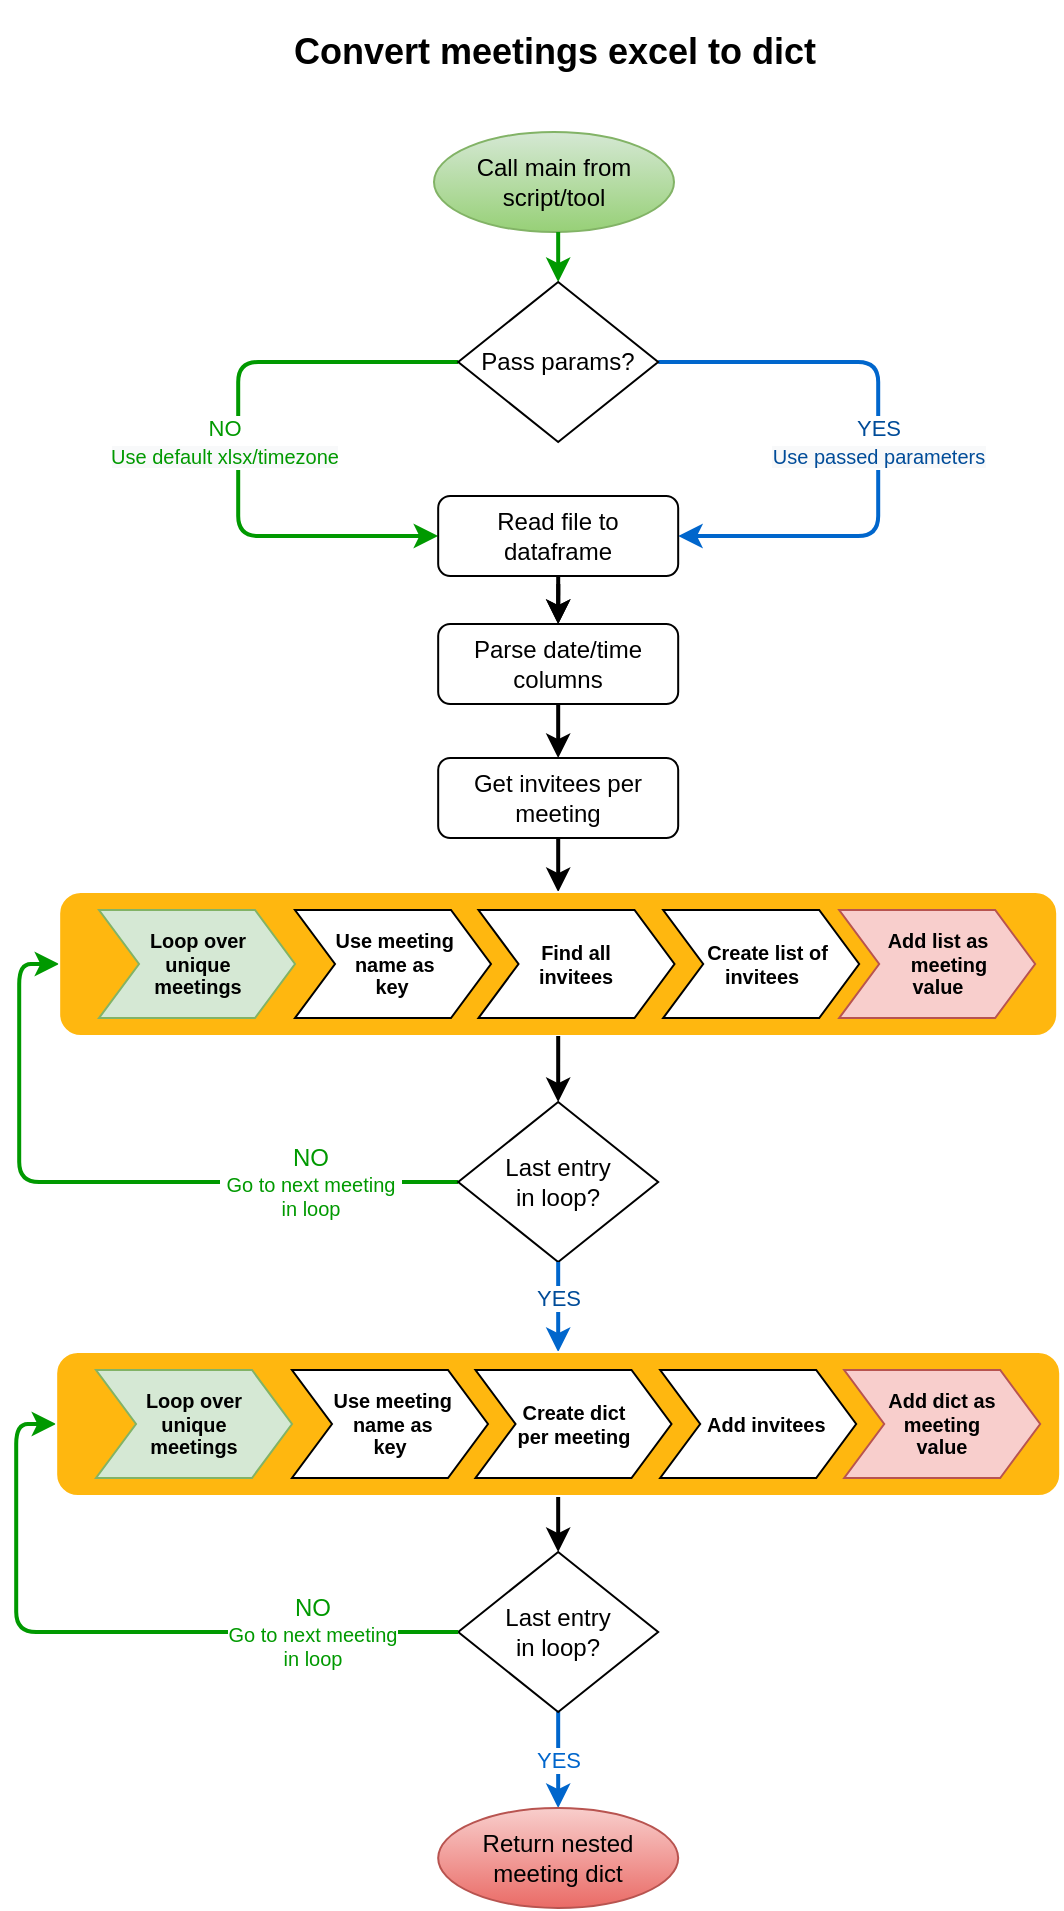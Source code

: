 <mxfile version="14.6.13" type="device"><diagram id="C5RBs43oDa-KdzZeNtuy" name="Page-1"><mxGraphModel dx="1220" dy="1037" grid="0" gridSize="10" guides="1" tooltips="1" connect="1" arrows="1" fold="1" page="1" pageScale="1" pageWidth="827" pageHeight="1169" math="0" shadow="0"><root><mxCell id="WIyWlLk6GJQsqaUBKTNV-0"/><mxCell id="WIyWlLk6GJQsqaUBKTNV-1" parent="WIyWlLk6GJQsqaUBKTNV-0"/><mxCell id="ReJE5lU1sMP6MGlXTFx2-0" value="&lt;h2&gt;Convert meetings excel to dict&lt;/h2&gt;" style="text;html=1;align=center;verticalAlign=middle;resizable=0;points=[];autosize=1;strokeColor=none;" vertex="1" parent="WIyWlLk6GJQsqaUBKTNV-1"><mxGeometry x="274" y="5" width="280" height="50" as="geometry"/></mxCell><mxCell id="ReJE5lU1sMP6MGlXTFx2-1" value="Call main from script/tool" style="ellipse;whiteSpace=wrap;html=1;gradientColor=#97d077;fillColor=#d5e8d4;strokeColor=#82b366;" vertex="1" parent="WIyWlLk6GJQsqaUBKTNV-1"><mxGeometry x="354" y="70" width="120" height="50" as="geometry"/></mxCell><mxCell id="ReJE5lU1sMP6MGlXTFx2-100" value="" style="edgeStyle=none;rounded=0;orthogonalLoop=1;jettySize=auto;html=1;strokeColor=#009900;strokeWidth=2;" edge="1" parent="WIyWlLk6GJQsqaUBKTNV-1" target="ReJE5lU1sMP6MGlXTFx2-106"><mxGeometry relative="1" as="geometry"><mxPoint x="416.09" y="120" as="sourcePoint"/></mxGeometry></mxCell><mxCell id="ReJE5lU1sMP6MGlXTFx2-102" style="edgeStyle=orthogonalEdgeStyle;rounded=1;orthogonalLoop=1;jettySize=auto;html=1;exitX=0;exitY=0.5;exitDx=0;exitDy=0;shadow=0;strokeColor=#009900;fillColor=#FFF700;strokeWidth=2;" edge="1" parent="WIyWlLk6GJQsqaUBKTNV-1" source="ReJE5lU1sMP6MGlXTFx2-106" target="ReJE5lU1sMP6MGlXTFx2-108"><mxGeometry relative="1" as="geometry"><mxPoint x="346.09" y="275" as="targetPoint"/><Array as="points"><mxPoint x="256.09" y="185"/><mxPoint x="256.09" y="272"/></Array></mxGeometry></mxCell><mxCell id="ReJE5lU1sMP6MGlXTFx2-103" value="&lt;font color=&quot;#009900&quot;&gt;NO&lt;br&gt;&lt;span style=&quot;font-size: 10px ; background-color: rgb(248 , 249 , 250)&quot;&gt;Use default xlsx/timezone&lt;/span&gt;&lt;/font&gt;&lt;span style=&quot;font-size: 10px ; background-color: rgb(248 , 249 , 250)&quot;&gt;&lt;br&gt;&lt;/span&gt;" style="edgeLabel;html=1;align=center;verticalAlign=middle;resizable=0;points=[];" vertex="1" connectable="0" parent="ReJE5lU1sMP6MGlXTFx2-102"><mxGeometry x="-0.539" y="2" relative="1" as="geometry"><mxPoint x="-49" y="38" as="offset"/></mxGeometry></mxCell><mxCell id="ReJE5lU1sMP6MGlXTFx2-104" style="edgeStyle=orthogonalEdgeStyle;rounded=1;orthogonalLoop=1;jettySize=auto;html=1;exitX=1;exitY=0.5;exitDx=0;exitDy=0;entryX=1;entryY=0.5;entryDx=0;entryDy=0;strokeColor=#0066CC;strokeWidth=2;" edge="1" parent="WIyWlLk6GJQsqaUBKTNV-1" source="ReJE5lU1sMP6MGlXTFx2-106" target="ReJE5lU1sMP6MGlXTFx2-108"><mxGeometry relative="1" as="geometry"><mxPoint x="466.09" y="295" as="targetPoint"/><Array as="points"><mxPoint x="576.09" y="185"/><mxPoint x="576.09" y="272"/></Array></mxGeometry></mxCell><mxCell id="ReJE5lU1sMP6MGlXTFx2-105" value="&lt;font color=&quot;#004c99&quot;&gt;YES&lt;br&gt;&lt;span style=&quot;font-size: 10px ; background-color: rgb(248 , 249 , 250)&quot;&gt;Use passed parameters&lt;/span&gt;&lt;/font&gt;" style="edgeLabel;html=1;align=center;verticalAlign=middle;resizable=0;points=[];" vertex="1" connectable="0" parent="ReJE5lU1sMP6MGlXTFx2-104"><mxGeometry x="-0.484" y="2" relative="1" as="geometry"><mxPoint x="33" y="42" as="offset"/></mxGeometry></mxCell><mxCell id="ReJE5lU1sMP6MGlXTFx2-106" value="Pass params?" style="rhombus;whiteSpace=wrap;html=1;" vertex="1" parent="WIyWlLk6GJQsqaUBKTNV-1"><mxGeometry x="366.09" y="145" width="100" height="80" as="geometry"/></mxCell><mxCell id="ReJE5lU1sMP6MGlXTFx2-180" style="edgeStyle=orthogonalEdgeStyle;rounded=0;orthogonalLoop=1;jettySize=auto;html=1;entryX=0.5;entryY=0;entryDx=0;entryDy=0;strokeWidth=2;" edge="1" parent="WIyWlLk6GJQsqaUBKTNV-1" target="ReJE5lU1sMP6MGlXTFx2-147"><mxGeometry relative="1" as="geometry"><mxPoint x="416.167" y="296" as="sourcePoint"/></mxGeometry></mxCell><mxCell id="ReJE5lU1sMP6MGlXTFx2-212" value="" style="edgeStyle=orthogonalEdgeStyle;rounded=1;orthogonalLoop=1;jettySize=auto;html=1;strokeWidth=2;" edge="1" parent="WIyWlLk6GJQsqaUBKTNV-1" source="ReJE5lU1sMP6MGlXTFx2-108" target="ReJE5lU1sMP6MGlXTFx2-147"><mxGeometry relative="1" as="geometry"/></mxCell><mxCell id="ReJE5lU1sMP6MGlXTFx2-108" value="Read file to dataframe" style="rounded=1;whiteSpace=wrap;html=1;fontSize=12;glass=0;strokeWidth=1;shadow=0;" vertex="1" parent="WIyWlLk6GJQsqaUBKTNV-1"><mxGeometry x="356.09" y="252" width="120" height="40" as="geometry"/></mxCell><mxCell id="ReJE5lU1sMP6MGlXTFx2-207" value="&lt;font color=&quot;#0066cc&quot;&gt;YES&lt;/font&gt;" style="edgeStyle=orthogonalEdgeStyle;rounded=1;orthogonalLoop=1;jettySize=auto;html=1;strokeWidth=2;exitX=0.5;exitY=1;exitDx=0;exitDy=0;strokeColor=#0066CC;entryX=0.5;entryY=0;entryDx=0;entryDy=0;" edge="1" parent="WIyWlLk6GJQsqaUBKTNV-1" source="ReJE5lU1sMP6MGlXTFx2-121" target="ReJE5lU1sMP6MGlXTFx2-211"><mxGeometry relative="1" as="geometry"><mxPoint x="416" y="898" as="targetPoint"/><mxPoint x="416" y="849" as="sourcePoint"/><Array as="points"/><mxPoint as="offset"/></mxGeometry></mxCell><mxCell id="ReJE5lU1sMP6MGlXTFx2-121" value="Last entry&lt;br&gt;in loop?" style="rhombus;whiteSpace=wrap;html=1;" vertex="1" parent="WIyWlLk6GJQsqaUBKTNV-1"><mxGeometry x="366.09" y="780" width="100" height="80" as="geometry"/></mxCell><mxCell id="ReJE5lU1sMP6MGlXTFx2-182" style="edgeStyle=orthogonalEdgeStyle;rounded=0;orthogonalLoop=1;jettySize=auto;html=1;entryX=0.5;entryY=0;entryDx=0;entryDy=0;strokeWidth=2;" edge="1" parent="WIyWlLk6GJQsqaUBKTNV-1" source="ReJE5lU1sMP6MGlXTFx2-145" target="ReJE5lU1sMP6MGlXTFx2-168"><mxGeometry relative="1" as="geometry"><mxPoint x="416.24" y="439.12" as="targetPoint"/><Array as="points"/></mxGeometry></mxCell><mxCell id="ReJE5lU1sMP6MGlXTFx2-145" value="Get invitees per meeting" style="rounded=1;whiteSpace=wrap;html=1;fontSize=12;glass=0;strokeWidth=1;shadow=0;" vertex="1" parent="WIyWlLk6GJQsqaUBKTNV-1"><mxGeometry x="356.09" y="383" width="120" height="40" as="geometry"/></mxCell><mxCell id="ReJE5lU1sMP6MGlXTFx2-181" style="edgeStyle=orthogonalEdgeStyle;rounded=0;orthogonalLoop=1;jettySize=auto;html=1;entryX=0.5;entryY=0;entryDx=0;entryDy=0;strokeWidth=2;" edge="1" parent="WIyWlLk6GJQsqaUBKTNV-1" target="ReJE5lU1sMP6MGlXTFx2-145"><mxGeometry relative="1" as="geometry"><mxPoint x="416.101" y="355" as="sourcePoint"/><mxPoint x="416" y="375" as="targetPoint"/></mxGeometry></mxCell><mxCell id="ReJE5lU1sMP6MGlXTFx2-147" value="Parse date/time columns" style="rounded=1;whiteSpace=wrap;html=1;fontSize=12;glass=0;strokeWidth=1;shadow=0;" vertex="1" parent="WIyWlLk6GJQsqaUBKTNV-1"><mxGeometry x="356.09" y="316" width="120" height="40" as="geometry"/></mxCell><mxCell id="ReJE5lU1sMP6MGlXTFx2-160" style="edgeStyle=orthogonalEdgeStyle;rounded=1;orthogonalLoop=1;jettySize=auto;html=1;exitX=0;exitY=0.5;exitDx=0;exitDy=0;shadow=0;strokeColor=#009900;fillColor=#FFF700;entryX=0;entryY=0.5;entryDx=0;entryDy=0;strokeWidth=2;" edge="1" parent="WIyWlLk6GJQsqaUBKTNV-1" source="ReJE5lU1sMP6MGlXTFx2-162" target="ReJE5lU1sMP6MGlXTFx2-168"><mxGeometry y="10" as="geometry"><mxPoint x="320" y="490" as="targetPoint"/></mxGeometry></mxCell><mxCell id="ReJE5lU1sMP6MGlXTFx2-161" value="&lt;h5&gt;&lt;font style=&quot;font-weight: normal&quot; color=&quot;#009900&quot;&gt;&lt;font style=&quot;font-size: 12px&quot;&gt;NO&lt;/font&gt;&lt;br&gt;&lt;font style=&quot;font-size: 10px&quot;&gt;&amp;nbsp;Go to next meeting&amp;nbsp;&lt;br&gt; in loop&lt;/font&gt;&lt;/font&gt;&lt;/h5&gt;" style="edgeLabel;html=1;align=center;verticalAlign=middle;resizable=0;points=[];" vertex="1" connectable="0" parent="ReJE5lU1sMP6MGlXTFx2-160"><mxGeometry x="-0.718" y="1" relative="1" as="geometry"><mxPoint x="-25" y="-1" as="offset"/></mxGeometry></mxCell><mxCell id="ReJE5lU1sMP6MGlXTFx2-162" value="Last entry&lt;br&gt;in loop?" style="rhombus;whiteSpace=wrap;html=1;" vertex="1" parent="WIyWlLk6GJQsqaUBKTNV-1"><mxGeometry x="366.09" y="555" width="100" height="80" as="geometry"/></mxCell><mxCell id="ReJE5lU1sMP6MGlXTFx2-189" value="" style="group" vertex="1" connectable="0" parent="WIyWlLk6GJQsqaUBKTNV-1"><mxGeometry x="166.59" y="450" width="499" height="72" as="geometry"/></mxCell><mxCell id="ReJE5lU1sMP6MGlXTFx2-168" value="" style="rounded=1;whiteSpace=wrap;html=1;shadow=0;strokeColor=#FFFFFF;fillColor=#FFB70F;" vertex="1" parent="ReJE5lU1sMP6MGlXTFx2-189"><mxGeometry width="499" height="72" as="geometry"/></mxCell><mxCell id="ReJE5lU1sMP6MGlXTFx2-169" value="&lt;h5&gt;&amp;nbsp;Use meeting&lt;br&gt;&amp;nbsp;name as &lt;br&gt;key&lt;/h5&gt;" style="shape=step;perimeter=stepPerimeter;whiteSpace=wrap;html=1;fixedSize=1;shadow=0;strokeColor=#000000;fillColor=#FFFFFF;" vertex="1" parent="ReJE5lU1sMP6MGlXTFx2-189"><mxGeometry x="117.908" y="9" width="97.993" height="54.0" as="geometry"/></mxCell><mxCell id="ReJE5lU1sMP6MGlXTFx2-171" value="&lt;h5&gt;Find all &lt;br&gt;invitees&lt;/h5&gt;" style="shape=step;perimeter=stepPerimeter;whiteSpace=wrap;html=1;fixedSize=1;shadow=0;strokeColor=#000000;fillColor=#FFFFFF;" vertex="1" parent="ReJE5lU1sMP6MGlXTFx2-189"><mxGeometry x="209.665" y="9" width="97.993" height="54.0" as="geometry"/></mxCell><mxCell id="ReJE5lU1sMP6MGlXTFx2-172" value="&lt;h5&gt;&amp;nbsp; Create list of&lt;br&gt;invitees&lt;/h5&gt;" style="shape=step;perimeter=stepPerimeter;whiteSpace=wrap;html=1;fixedSize=1;shadow=0;strokeColor=#000000;fillColor=#FFFFFF;" vertex="1" parent="ReJE5lU1sMP6MGlXTFx2-189"><mxGeometry x="302.009" y="9" width="97.993" height="54.0" as="geometry"/></mxCell><mxCell id="ReJE5lU1sMP6MGlXTFx2-186" value="&lt;h5&gt;Add list as&lt;br&gt;&amp;nbsp; &amp;nbsp; meeting&lt;br&gt;value&lt;/h5&gt;" style="shape=step;perimeter=stepPerimeter;whiteSpace=wrap;html=1;fixedSize=1;shadow=0;strokeColor=#b85450;fillColor=#f8cecc;" vertex="1" parent="ReJE5lU1sMP6MGlXTFx2-189"><mxGeometry x="389.999" y="9" width="97.993" height="54.0" as="geometry"/></mxCell><mxCell id="ReJE5lU1sMP6MGlXTFx2-188" value="&lt;h5&gt;&lt;font style=&quot;font-size: 9.96px&quot;&gt;Loop over&lt;br&gt;unique&lt;br&gt;meetings&lt;/font&gt;&lt;br&gt;&lt;/h5&gt;" style="shape=step;perimeter=stepPerimeter;whiteSpace=wrap;html=1;fixedSize=1;shadow=0;strokeColor=#82b366;fillColor=#d5e8d4;" vertex="1" parent="ReJE5lU1sMP6MGlXTFx2-189"><mxGeometry x="19.918" y="9" width="97.993" height="54.0" as="geometry"/></mxCell><mxCell id="ReJE5lU1sMP6MGlXTFx2-199" style="edgeStyle=orthogonalEdgeStyle;rounded=1;orthogonalLoop=1;jettySize=auto;html=1;exitX=0;exitY=0.5;exitDx=0;exitDy=0;shadow=0;strokeColor=#009900;fillColor=#FFF700;entryX=0;entryY=0.5;entryDx=0;entryDy=0;strokeWidth=2;" edge="1" parent="WIyWlLk6GJQsqaUBKTNV-1" source="ReJE5lU1sMP6MGlXTFx2-121" target="ReJE5lU1sMP6MGlXTFx2-192"><mxGeometry x="2.26" y="214" as="geometry"><mxPoint x="168.85" y="690" as="targetPoint"/><mxPoint x="376.26" y="799" as="sourcePoint"/></mxGeometry></mxCell><mxCell id="ReJE5lU1sMP6MGlXTFx2-200" value="&lt;h5&gt;&lt;font style=&quot;font-weight: normal&quot; color=&quot;#009900&quot;&gt;&lt;font style=&quot;font-size: 12px&quot;&gt;NO&lt;/font&gt;&lt;br&gt;&lt;font style=&quot;font-size: 10px&quot;&gt;Go to next meeting&lt;br&gt; in loop&lt;/font&gt;&lt;/font&gt;&lt;/h5&gt;" style="edgeLabel;html=1;align=center;verticalAlign=middle;resizable=0;points=[];" vertex="1" connectable="0" parent="ReJE5lU1sMP6MGlXTFx2-199"><mxGeometry x="-0.718" y="1" relative="1" as="geometry"><mxPoint x="-25" y="-1" as="offset"/></mxGeometry></mxCell><mxCell id="ReJE5lU1sMP6MGlXTFx2-203" style="edgeStyle=orthogonalEdgeStyle;rounded=1;orthogonalLoop=1;jettySize=auto;html=1;entryX=0.5;entryY=0;entryDx=0;entryDy=0;strokeColor=#000000;strokeWidth=2;" edge="1" parent="WIyWlLk6GJQsqaUBKTNV-1" source="ReJE5lU1sMP6MGlXTFx2-168" target="ReJE5lU1sMP6MGlXTFx2-162"><mxGeometry relative="1" as="geometry"/></mxCell><mxCell id="ReJE5lU1sMP6MGlXTFx2-206" style="edgeStyle=orthogonalEdgeStyle;rounded=1;orthogonalLoop=1;jettySize=auto;html=1;exitX=0.5;exitY=1;exitDx=0;exitDy=0;entryX=0.5;entryY=0;entryDx=0;entryDy=0;strokeColor=#000000;strokeWidth=2;" edge="1" parent="WIyWlLk6GJQsqaUBKTNV-1" source="ReJE5lU1sMP6MGlXTFx2-192" target="ReJE5lU1sMP6MGlXTFx2-121"><mxGeometry relative="1" as="geometry"/></mxCell><mxCell id="ReJE5lU1sMP6MGlXTFx2-198" value="&lt;font color=&quot;#004c99&quot;&gt;YES&lt;/font&gt;" style="edgeStyle=orthogonalEdgeStyle;rounded=1;orthogonalLoop=1;jettySize=auto;html=1;strokeColor=#0066CC;strokeWidth=2;exitX=0.5;exitY=1;exitDx=0;exitDy=0;entryX=0.5;entryY=0;entryDx=0;entryDy=0;" edge="1" parent="WIyWlLk6GJQsqaUBKTNV-1" source="ReJE5lU1sMP6MGlXTFx2-162" target="ReJE5lU1sMP6MGlXTFx2-192"><mxGeometry x="-0.175" relative="1" as="geometry"><mxPoint x="415.59" y="634" as="sourcePoint"/><mxPoint x="415.59" y="669" as="targetPoint"/><mxPoint as="offset"/></mxGeometry></mxCell><mxCell id="ReJE5lU1sMP6MGlXTFx2-209" value="" style="group" vertex="1" connectable="0" parent="WIyWlLk6GJQsqaUBKTNV-1"><mxGeometry x="165.09" y="680" width="502" height="72" as="geometry"/></mxCell><mxCell id="ReJE5lU1sMP6MGlXTFx2-118" style="edgeStyle=none;rounded=0;orthogonalLoop=1;jettySize=auto;html=1;entryX=0;entryY=0.5;entryDx=0;entryDy=0;strokeWidth=2;" edge="1" parent="ReJE5lU1sMP6MGlXTFx2-209"><mxGeometry x="-83.5" y="-127" as="geometry"><mxPoint x="166.09" as="sourcePoint"/><mxPoint x="166.09" as="targetPoint"/></mxGeometry></mxCell><mxCell id="ReJE5lU1sMP6MGlXTFx2-192" value="" style="rounded=1;whiteSpace=wrap;html=1;shadow=0;strokeColor=#FFFFFF;fillColor=#FFB70F;" vertex="1" parent="ReJE5lU1sMP6MGlXTFx2-209"><mxGeometry width="502" height="72" as="geometry"/></mxCell><mxCell id="ReJE5lU1sMP6MGlXTFx2-193" value="&lt;h5&gt;&amp;nbsp;Use meeting&lt;br&gt;&amp;nbsp;name as &lt;br&gt;key&lt;/h5&gt;" style="shape=step;perimeter=stepPerimeter;whiteSpace=wrap;html=1;fixedSize=1;shadow=0;strokeColor=#000000;fillColor=#FFFFFF;" vertex="1" parent="ReJE5lU1sMP6MGlXTFx2-209"><mxGeometry x="117.908" y="9" width="97.993" height="54.0" as="geometry"/></mxCell><mxCell id="ReJE5lU1sMP6MGlXTFx2-194" value="&lt;h5&gt;Create dict&lt;br&gt;per meeting&lt;/h5&gt;" style="shape=step;perimeter=stepPerimeter;whiteSpace=wrap;html=1;fixedSize=1;shadow=0;strokeColor=#000000;fillColor=#FFFFFF;" vertex="1" parent="ReJE5lU1sMP6MGlXTFx2-209"><mxGeometry x="209.665" y="9" width="97.993" height="54.0" as="geometry"/></mxCell><mxCell id="ReJE5lU1sMP6MGlXTFx2-195" value="&lt;h5&gt;&amp;nbsp; &amp;nbsp;Add invitees&lt;br&gt;&lt;/h5&gt;" style="shape=step;perimeter=stepPerimeter;whiteSpace=wrap;html=1;fixedSize=1;shadow=0;" vertex="1" parent="ReJE5lU1sMP6MGlXTFx2-209"><mxGeometry x="302.009" y="9" width="97.993" height="54.0" as="geometry"/></mxCell><mxCell id="ReJE5lU1sMP6MGlXTFx2-197" value="&lt;h5&gt;&lt;font style=&quot;font-size: 9.96px&quot;&gt;Loop over&lt;br&gt;unique&lt;br&gt;meetings&lt;/font&gt;&lt;br&gt;&lt;/h5&gt;" style="shape=step;perimeter=stepPerimeter;whiteSpace=wrap;html=1;fixedSize=1;shadow=0;strokeColor=#82b366;fillColor=#d5e8d4;" vertex="1" parent="ReJE5lU1sMP6MGlXTFx2-209"><mxGeometry x="19.918" y="9" width="97.993" height="54.0" as="geometry"/></mxCell><mxCell id="ReJE5lU1sMP6MGlXTFx2-208" value="&lt;h5&gt;Add dict as&lt;br&gt;meeting&lt;br&gt;value&lt;/h5&gt;" style="shape=step;perimeter=stepPerimeter;whiteSpace=wrap;html=1;fixedSize=1;shadow=0;strokeColor=#b85450;fillColor=#f8cecc;" vertex="1" parent="ReJE5lU1sMP6MGlXTFx2-209"><mxGeometry x="394.009" y="9" width="97.993" height="54.0" as="geometry"/></mxCell><mxCell id="ReJE5lU1sMP6MGlXTFx2-211" value="Return nested&lt;br&gt;meeting dict" style="ellipse;whiteSpace=wrap;html=1;gradientColor=#ea6b66;fillColor=#f8cecc;strokeColor=#b85450;" vertex="1" parent="WIyWlLk6GJQsqaUBKTNV-1"><mxGeometry x="356.09" y="908" width="120" height="50" as="geometry"/></mxCell></root></mxGraphModel></diagram></mxfile>